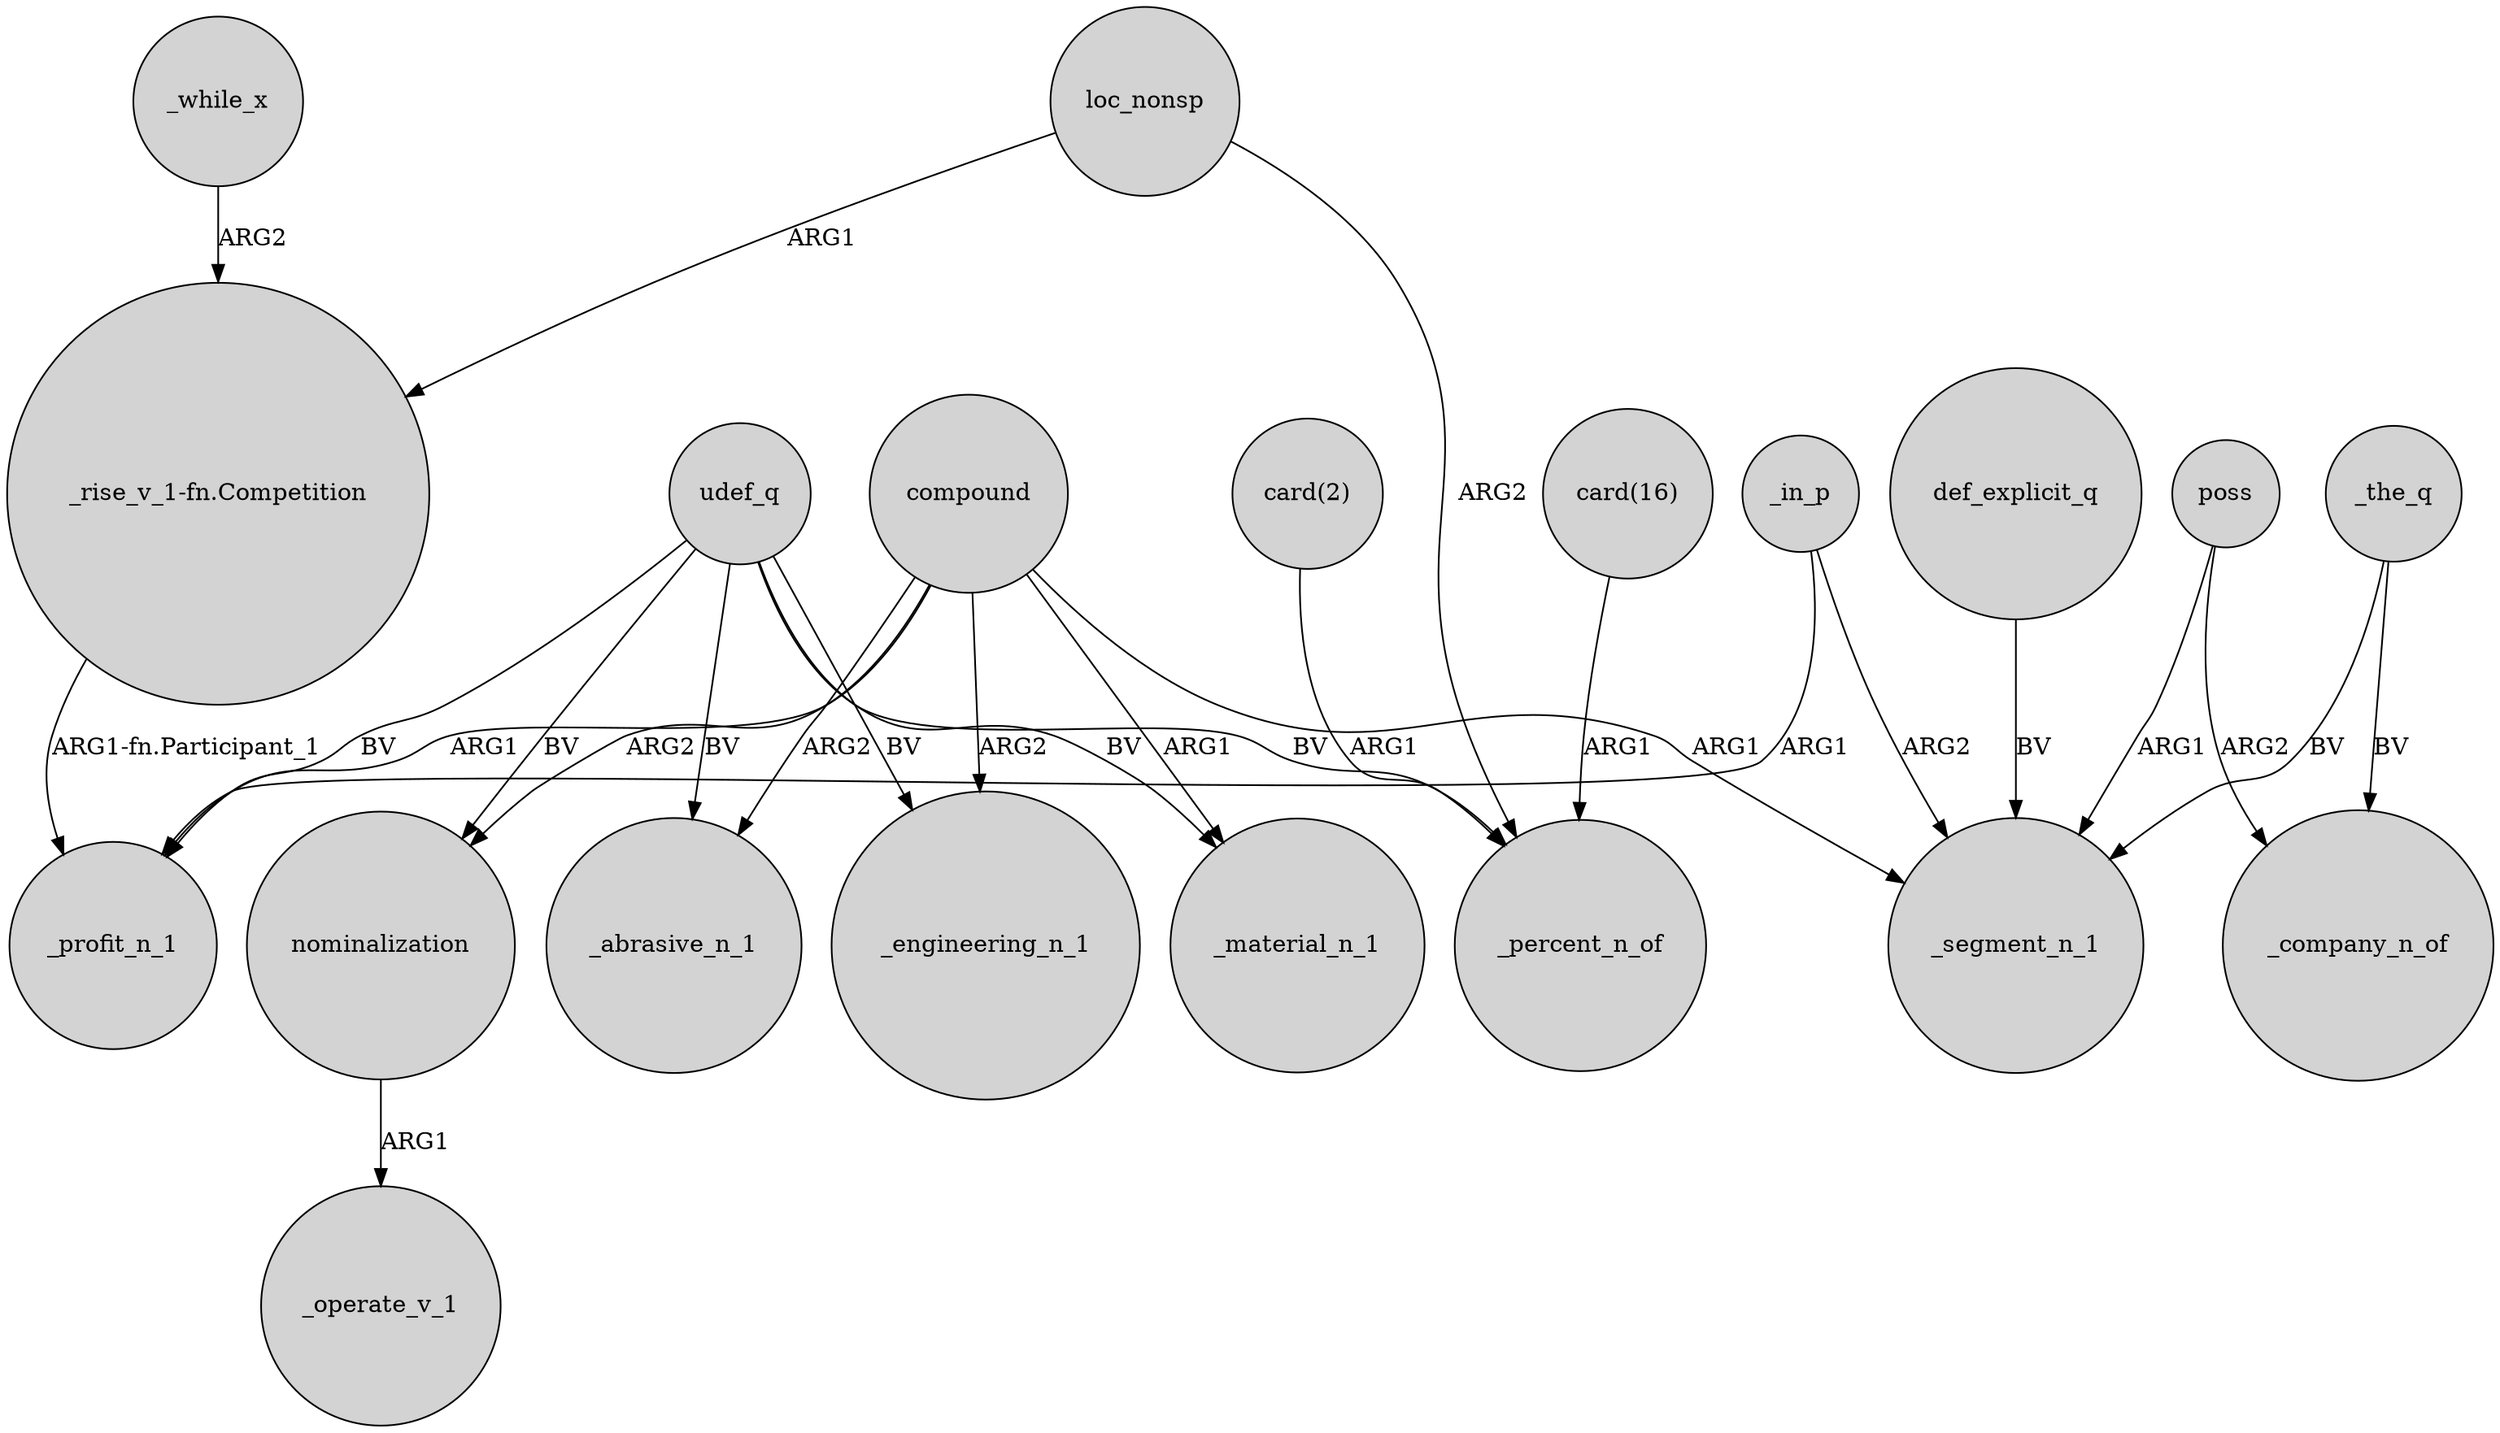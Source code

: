 digraph {
	node [shape=circle style=filled]
	loc_nonsp -> "_rise_v_1-fn.Competition" [label=ARG1]
	compound -> _material_n_1 [label=ARG1]
	udef_q -> _material_n_1 [label=BV]
	_in_p -> _segment_n_1 [label=ARG2]
	compound -> _segment_n_1 [label=ARG1]
	udef_q -> nominalization [label=BV]
	nominalization -> _operate_v_1 [label=ARG1]
	udef_q -> _profit_n_1 [label=BV]
	_while_x -> "_rise_v_1-fn.Competition" [label=ARG2]
	compound -> nominalization [label=ARG2]
	udef_q -> _engineering_n_1 [label=BV]
	poss -> _company_n_of [label=ARG2]
	compound -> _engineering_n_1 [label=ARG2]
	udef_q -> _percent_n_of [label=BV]
	compound -> _profit_n_1 [label=ARG1]
	def_explicit_q -> _segment_n_1 [label=BV]
	"card(16)" -> _percent_n_of [label=ARG1]
	_the_q -> _segment_n_1 [label=BV]
	udef_q -> _abrasive_n_1 [label=BV]
	"card(2)" -> _percent_n_of [label=ARG1]
	"_rise_v_1-fn.Competition" -> _profit_n_1 [label="ARG1-fn.Participant_1"]
	compound -> _abrasive_n_1 [label=ARG2]
	_the_q -> _company_n_of [label=BV]
	poss -> _segment_n_1 [label=ARG1]
	_in_p -> _profit_n_1 [label=ARG1]
	loc_nonsp -> _percent_n_of [label=ARG2]
}
